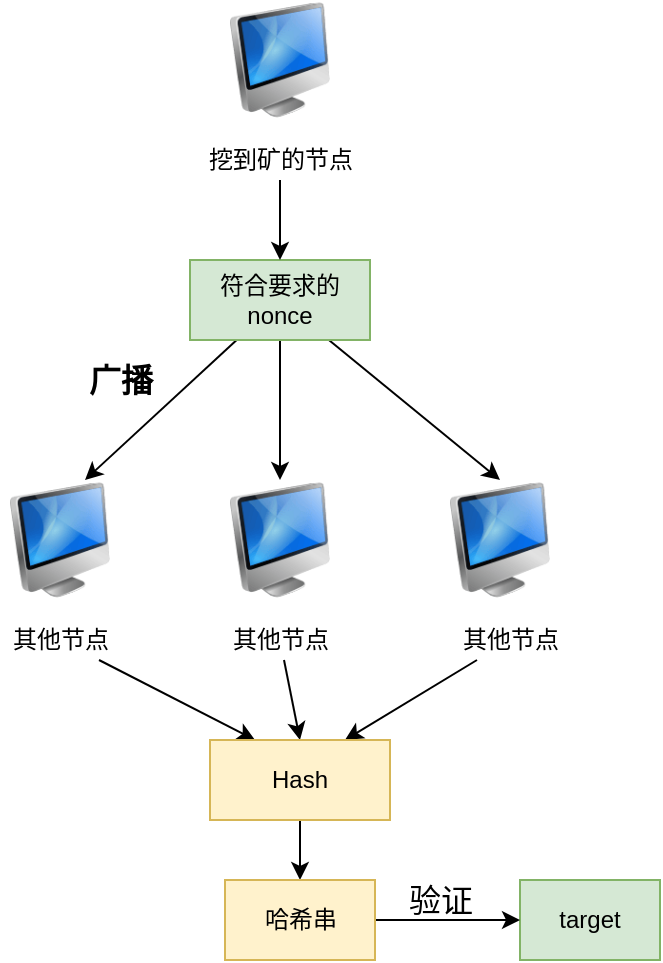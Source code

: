 <mxfile>
    <diagram id="JJKXBvccqA4lDtZtsicf" name="Page-1">
        <mxGraphModel dx="409" dy="931" grid="1" gridSize="10" guides="1" tooltips="1" connect="1" arrows="1" fold="1" page="1" pageScale="1" pageWidth="850" pageHeight="1100" math="0" shadow="0">
            <root>
                <mxCell id="0"/>
                <mxCell id="1" parent="0"/>
                <mxCell id="50" style="edgeStyle=none;html=1;entryX=0.75;entryY=0;entryDx=0;entryDy=0;fontSize=12;" edge="1" parent="1" source="40" target="41">
                    <mxGeometry relative="1" as="geometry"/>
                </mxCell>
                <mxCell id="51" style="edgeStyle=none;html=1;entryX=0.5;entryY=0;entryDx=0;entryDy=0;fontSize=12;" edge="1" parent="1" source="40" target="43">
                    <mxGeometry relative="1" as="geometry"/>
                </mxCell>
                <mxCell id="52" style="edgeStyle=none;html=1;entryX=0.5;entryY=0;entryDx=0;entryDy=0;fontSize=12;" edge="1" parent="1" source="40" target="44">
                    <mxGeometry relative="1" as="geometry"/>
                </mxCell>
                <mxCell id="40" value="符合要求的nonce" style="text;html=1;strokeColor=#82b366;fillColor=#d5e8d4;align=center;verticalAlign=middle;whiteSpace=wrap;rounded=0;fontSize=12;" vertex="1" parent="1">
                    <mxGeometry x="185" y="650" width="90" height="40" as="geometry"/>
                </mxCell>
                <mxCell id="41" value="" style="image;html=1;image=img/lib/clip_art/computers/iMac_128x128.png;fontSize=16;" vertex="1" parent="1">
                    <mxGeometry x="95" y="760" width="50" height="60" as="geometry"/>
                </mxCell>
                <mxCell id="56" style="edgeStyle=none;html=1;entryX=0.25;entryY=0;entryDx=0;entryDy=0;fontSize=16;" edge="1" parent="1" source="42" target="55">
                    <mxGeometry relative="1" as="geometry"/>
                </mxCell>
                <mxCell id="42" value="其他节点" style="text;html=1;align=center;verticalAlign=middle;resizable=0;points=[];autosize=1;strokeColor=none;fontSize=12;" vertex="1" parent="1">
                    <mxGeometry x="90" y="830" width="60" height="20" as="geometry"/>
                </mxCell>
                <mxCell id="43" value="" style="image;html=1;image=img/lib/clip_art/computers/iMac_128x128.png;fontSize=16;" vertex="1" parent="1">
                    <mxGeometry x="205" y="760" width="50" height="60" as="geometry"/>
                </mxCell>
                <mxCell id="44" value="" style="image;html=1;image=img/lib/clip_art/computers/iMac_128x128.png;fontSize=16;" vertex="1" parent="1">
                    <mxGeometry x="315" y="760" width="50" height="60" as="geometry"/>
                </mxCell>
                <mxCell id="57" style="edgeStyle=none;html=1;entryX=0.5;entryY=0;entryDx=0;entryDy=0;fontSize=16;" edge="1" parent="1" source="45" target="55">
                    <mxGeometry relative="1" as="geometry"/>
                </mxCell>
                <mxCell id="45" value="其他节点" style="text;html=1;align=center;verticalAlign=middle;resizable=0;points=[];autosize=1;strokeColor=none;fontSize=12;" vertex="1" parent="1">
                    <mxGeometry x="200" y="830" width="60" height="20" as="geometry"/>
                </mxCell>
                <mxCell id="58" style="edgeStyle=none;html=1;entryX=0.75;entryY=0;entryDx=0;entryDy=0;fontSize=16;" edge="1" parent="1" source="46" target="55">
                    <mxGeometry relative="1" as="geometry"/>
                </mxCell>
                <mxCell id="46" value="其他节点" style="text;html=1;align=center;verticalAlign=middle;resizable=0;points=[];autosize=1;strokeColor=none;fontSize=12;" vertex="1" parent="1">
                    <mxGeometry x="315" y="830" width="60" height="20" as="geometry"/>
                </mxCell>
                <mxCell id="47" value="" style="image;html=1;image=img/lib/clip_art/computers/iMac_128x128.png;fontSize=16;" vertex="1" parent="1">
                    <mxGeometry x="205" y="520" width="50" height="60" as="geometry"/>
                </mxCell>
                <mxCell id="49" style="edgeStyle=none;html=1;entryX=0.5;entryY=0;entryDx=0;entryDy=0;fontSize=12;" edge="1" parent="1" source="48" target="40">
                    <mxGeometry relative="1" as="geometry"/>
                </mxCell>
                <mxCell id="48" value="挖到矿的节点" style="text;html=1;align=center;verticalAlign=middle;resizable=0;points=[];autosize=1;strokeColor=none;fontSize=12;" vertex="1" parent="1">
                    <mxGeometry x="185" y="590" width="90" height="20" as="geometry"/>
                </mxCell>
                <mxCell id="53" value="广播" style="text;html=1;align=center;verticalAlign=middle;resizable=0;points=[];autosize=1;strokeColor=none;fontSize=16;fontStyle=1" vertex="1" parent="1">
                    <mxGeometry x="125" y="700" width="50" height="20" as="geometry"/>
                </mxCell>
                <mxCell id="54" value="target" style="text;html=1;strokeColor=#82b366;fillColor=#d5e8d4;align=center;verticalAlign=middle;whiteSpace=wrap;rounded=0;fontSize=12;" vertex="1" parent="1">
                    <mxGeometry x="350" y="960" width="70" height="40" as="geometry"/>
                </mxCell>
                <mxCell id="59" style="edgeStyle=none;html=1;fontSize=16;" edge="1" parent="1" source="55">
                    <mxGeometry relative="1" as="geometry">
                        <mxPoint x="240" y="960" as="targetPoint"/>
                    </mxGeometry>
                </mxCell>
                <mxCell id="55" value="Hash" style="text;html=1;strokeColor=#d6b656;fillColor=#fff2cc;align=center;verticalAlign=middle;whiteSpace=wrap;rounded=0;fontSize=12;" vertex="1" parent="1">
                    <mxGeometry x="195" y="890" width="90" height="40" as="geometry"/>
                </mxCell>
                <mxCell id="61" style="edgeStyle=none;html=1;entryX=0;entryY=0.5;entryDx=0;entryDy=0;fontSize=16;" edge="1" parent="1" source="60" target="54">
                    <mxGeometry relative="1" as="geometry"/>
                </mxCell>
                <mxCell id="60" value="哈希串" style="text;html=1;strokeColor=#d6b656;fillColor=#fff2cc;align=center;verticalAlign=middle;whiteSpace=wrap;rounded=0;fontSize=12;" vertex="1" parent="1">
                    <mxGeometry x="202.5" y="960" width="75" height="40" as="geometry"/>
                </mxCell>
                <mxCell id="62" value="验证" style="text;html=1;align=center;verticalAlign=middle;resizable=0;points=[];autosize=1;strokeColor=none;fontSize=16;" vertex="1" parent="1">
                    <mxGeometry x="285" y="960" width="50" height="20" as="geometry"/>
                </mxCell>
            </root>
        </mxGraphModel>
    </diagram>
</mxfile>